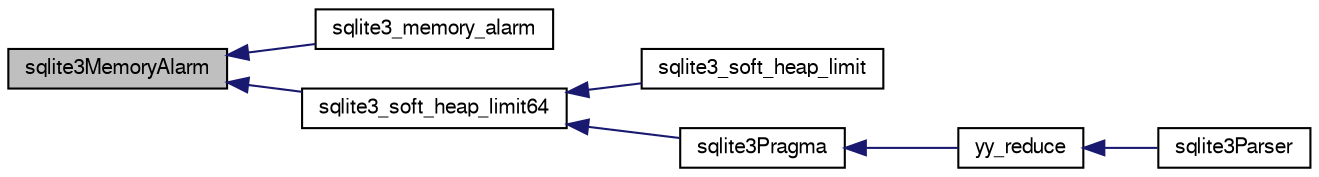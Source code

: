 digraph "sqlite3MemoryAlarm"
{
  edge [fontname="FreeSans",fontsize="10",labelfontname="FreeSans",labelfontsize="10"];
  node [fontname="FreeSans",fontsize="10",shape=record];
  rankdir="LR";
  Node593228 [label="sqlite3MemoryAlarm",height=0.2,width=0.4,color="black", fillcolor="grey75", style="filled", fontcolor="black"];
  Node593228 -> Node593229 [dir="back",color="midnightblue",fontsize="10",style="solid",fontname="FreeSans"];
  Node593229 [label="sqlite3_memory_alarm",height=0.2,width=0.4,color="black", fillcolor="white", style="filled",URL="$sqlite3_8c.html#a33e61b0f6671f71900aa181d840d247d"];
  Node593228 -> Node593230 [dir="back",color="midnightblue",fontsize="10",style="solid",fontname="FreeSans"];
  Node593230 [label="sqlite3_soft_heap_limit64",height=0.2,width=0.4,color="black", fillcolor="white", style="filled",URL="$sqlite3_8h.html#ab37b3a4d1652e3acb2c43d1252e6b852"];
  Node593230 -> Node593231 [dir="back",color="midnightblue",fontsize="10",style="solid",fontname="FreeSans"];
  Node593231 [label="sqlite3_soft_heap_limit",height=0.2,width=0.4,color="black", fillcolor="white", style="filled",URL="$sqlite3_8h.html#a18c3472581de3072201723e798524fdc"];
  Node593230 -> Node593232 [dir="back",color="midnightblue",fontsize="10",style="solid",fontname="FreeSans"];
  Node593232 [label="sqlite3Pragma",height=0.2,width=0.4,color="black", fillcolor="white", style="filled",URL="$sqlite3_8c.html#a111391370f58f8e6a6eca51fd34d62ed"];
  Node593232 -> Node593233 [dir="back",color="midnightblue",fontsize="10",style="solid",fontname="FreeSans"];
  Node593233 [label="yy_reduce",height=0.2,width=0.4,color="black", fillcolor="white", style="filled",URL="$sqlite3_8c.html#a7c419a9b25711c666a9a2449ef377f14"];
  Node593233 -> Node593234 [dir="back",color="midnightblue",fontsize="10",style="solid",fontname="FreeSans"];
  Node593234 [label="sqlite3Parser",height=0.2,width=0.4,color="black", fillcolor="white", style="filled",URL="$sqlite3_8c.html#a0327d71a5fabe0b6a343d78a2602e72a"];
}
